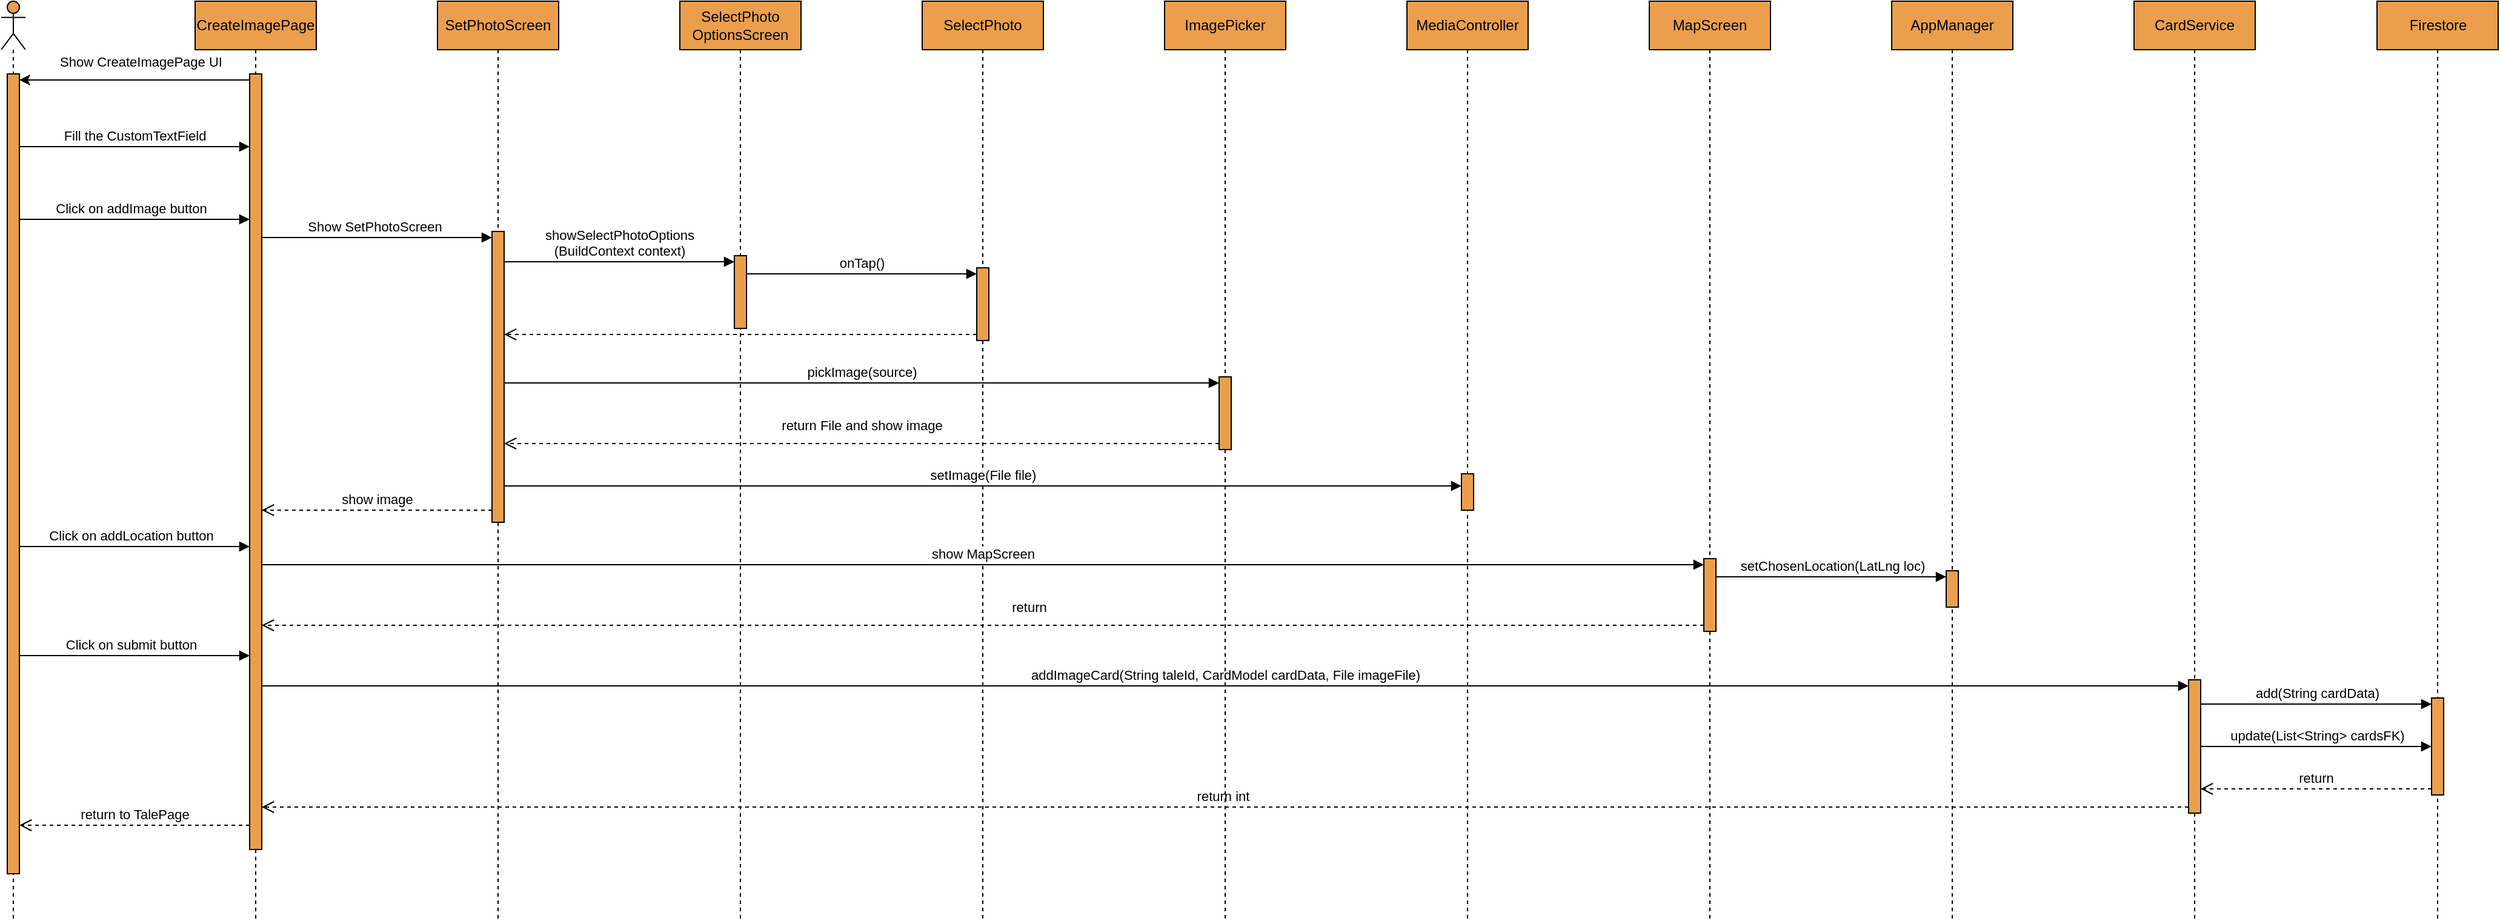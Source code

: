 <mxfile version="23.1.2" type="device">
  <diagram name="Page-1" id="2YBvvXClWsGukQMizWep">
    <mxGraphModel dx="3042" dy="1138" grid="1" gridSize="10" guides="1" tooltips="1" connect="1" arrows="1" fold="1" page="1" pageScale="1" pageWidth="850" pageHeight="1100" math="0" shadow="0">
      <root>
        <mxCell id="0" />
        <mxCell id="1" parent="0" />
        <mxCell id="d6PdUxiXUtCerdh0FuXw-1" value="" style="shape=umlLifeline;perimeter=lifelinePerimeter;whiteSpace=wrap;html=1;container=1;dropTarget=0;collapsible=0;recursiveResize=0;outlineConnect=0;portConstraint=eastwest;newEdgeStyle={&quot;curved&quot;:0,&quot;rounded&quot;:0};participant=umlActor;fillColor=#eb9f4c;" vertex="1" parent="1">
          <mxGeometry x="30" y="120" width="20" height="760" as="geometry" />
        </mxCell>
        <mxCell id="d6PdUxiXUtCerdh0FuXw-2" value="" style="html=1;points=[[0,0,0,0,5],[0,1,0,0,-5],[1,0,0,0,5],[1,1,0,0,-5]];perimeter=orthogonalPerimeter;outlineConnect=0;targetShapes=umlLifeline;portConstraint=eastwest;newEdgeStyle={&quot;curved&quot;:0,&quot;rounded&quot;:0};strokeColor=default;fillColor=#eb9f4c;" vertex="1" parent="d6PdUxiXUtCerdh0FuXw-1">
          <mxGeometry x="5" y="60" width="10" height="660" as="geometry" />
        </mxCell>
        <mxCell id="d6PdUxiXUtCerdh0FuXw-3" value="CreateImagePage" style="shape=umlLifeline;perimeter=lifelinePerimeter;whiteSpace=wrap;html=1;container=1;dropTarget=0;collapsible=0;recursiveResize=0;outlineConnect=0;portConstraint=eastwest;newEdgeStyle={&quot;curved&quot;:0,&quot;rounded&quot;:0};fillColor=#eb9f4c;" vertex="1" parent="1">
          <mxGeometry x="190" y="120" width="100" height="760" as="geometry" />
        </mxCell>
        <mxCell id="d6PdUxiXUtCerdh0FuXw-4" value="" style="html=1;points=[[0,0,0,0,5],[0,1,0,0,-5],[1,0,0,0,5],[1,1,0,0,-5]];perimeter=orthogonalPerimeter;outlineConnect=0;targetShapes=umlLifeline;portConstraint=eastwest;newEdgeStyle={&quot;curved&quot;:0,&quot;rounded&quot;:0};fillColor=#eb9f4c;" vertex="1" parent="d6PdUxiXUtCerdh0FuXw-3">
          <mxGeometry x="45" y="60" width="10" height="640" as="geometry" />
        </mxCell>
        <mxCell id="d6PdUxiXUtCerdh0FuXw-12" value="SelectPhoto&lt;br&gt;OptionsScreen" style="shape=umlLifeline;perimeter=lifelinePerimeter;whiteSpace=wrap;html=1;container=1;dropTarget=0;collapsible=0;recursiveResize=0;outlineConnect=0;portConstraint=eastwest;newEdgeStyle={&quot;curved&quot;:0,&quot;rounded&quot;:0};fillColor=#eb9f4c;" vertex="1" parent="1">
          <mxGeometry x="590" y="120" width="100" height="760" as="geometry" />
        </mxCell>
        <mxCell id="d6PdUxiXUtCerdh0FuXw-13" value="" style="html=1;points=[[0,0,0,0,5],[0,1,0,0,-5],[1,0,0,0,5],[1,1,0,0,-5]];perimeter=orthogonalPerimeter;outlineConnect=0;targetShapes=umlLifeline;portConstraint=eastwest;newEdgeStyle={&quot;curved&quot;:0,&quot;rounded&quot;:0};fillColor=#eb9f4c;" vertex="1" parent="d6PdUxiXUtCerdh0FuXw-12">
          <mxGeometry x="45" y="210" width="10" height="60" as="geometry" />
        </mxCell>
        <mxCell id="d6PdUxiXUtCerdh0FuXw-14" value="CardService" style="shape=umlLifeline;perimeter=lifelinePerimeter;whiteSpace=wrap;html=1;container=1;dropTarget=0;collapsible=0;recursiveResize=0;outlineConnect=0;portConstraint=eastwest;newEdgeStyle={&quot;curved&quot;:0,&quot;rounded&quot;:0};fillColor=#eb9f4c;" vertex="1" parent="1">
          <mxGeometry x="1790" y="120" width="100" height="760" as="geometry" />
        </mxCell>
        <mxCell id="d6PdUxiXUtCerdh0FuXw-15" value="Firestore" style="shape=umlLifeline;perimeter=lifelinePerimeter;whiteSpace=wrap;html=1;container=1;dropTarget=0;collapsible=0;recursiveResize=0;outlineConnect=0;portConstraint=eastwest;newEdgeStyle={&quot;curved&quot;:0,&quot;rounded&quot;:0};fillColor=#eb9f4c;" vertex="1" parent="1">
          <mxGeometry x="1990.5" y="120" width="100" height="760" as="geometry" />
        </mxCell>
        <mxCell id="d6PdUxiXUtCerdh0FuXw-32" value="" style="html=1;points=[[0,0,0,0,5],[0,1,0,0,-5],[1,0,0,0,5],[1,1,0,0,-5]];perimeter=orthogonalPerimeter;outlineConnect=0;targetShapes=umlLifeline;portConstraint=eastwest;newEdgeStyle={&quot;curved&quot;:0,&quot;rounded&quot;:0};fillColor=#eb9f4c;" vertex="1" parent="d6PdUxiXUtCerdh0FuXw-15">
          <mxGeometry x="45" y="575" width="10" height="80" as="geometry" />
        </mxCell>
        <mxCell id="d6PdUxiXUtCerdh0FuXw-16" style="edgeStyle=orthogonalEdgeStyle;rounded=0;orthogonalLoop=1;jettySize=auto;html=1;curved=0;exitX=0;exitY=0;exitDx=0;exitDy=5;exitPerimeter=0;entryX=1;entryY=0;entryDx=0;entryDy=5;entryPerimeter=0;" edge="1" parent="1" source="d6PdUxiXUtCerdh0FuXw-4" target="d6PdUxiXUtCerdh0FuXw-2">
          <mxGeometry relative="1" as="geometry" />
        </mxCell>
        <mxCell id="d6PdUxiXUtCerdh0FuXw-17" value="Show CreateImagePage UI" style="edgeLabel;html=1;align=center;verticalAlign=middle;resizable=0;points=[];" vertex="1" connectable="0" parent="d6PdUxiXUtCerdh0FuXw-16">
          <mxGeometry x="0.148" y="-1" relative="1" as="geometry">
            <mxPoint x="19" y="-14" as="offset" />
          </mxGeometry>
        </mxCell>
        <mxCell id="d6PdUxiXUtCerdh0FuXw-20" value="Fill the CustomTextField" style="html=1;verticalAlign=bottom;endArrow=block;curved=0;rounded=0;" edge="1" parent="1" source="d6PdUxiXUtCerdh0FuXw-2" target="d6PdUxiXUtCerdh0FuXw-4">
          <mxGeometry relative="1" as="geometry">
            <mxPoint x="45" y="240" as="sourcePoint" />
            <mxPoint x="435" y="240" as="targetPoint" />
            <Array as="points">
              <mxPoint x="200" y="240" />
            </Array>
            <mxPoint as="offset" />
          </mxGeometry>
        </mxCell>
        <mxCell id="d6PdUxiXUtCerdh0FuXw-28" value="addImageCard(String taleId, CardModel cardData, File imageFile)" style="html=1;verticalAlign=bottom;endArrow=block;curved=0;rounded=0;entryX=0;entryY=0;entryDx=0;entryDy=5;entryPerimeter=0;" edge="1" parent="1" target="d6PdUxiXUtCerdh0FuXw-29" source="d6PdUxiXUtCerdh0FuXw-4">
          <mxGeometry relative="1" as="geometry">
            <mxPoint x="245" y="670" as="sourcePoint" />
            <mxPoint x="435" y="670" as="targetPoint" />
          </mxGeometry>
        </mxCell>
        <mxCell id="d6PdUxiXUtCerdh0FuXw-29" value="" style="html=1;points=[[0,0,0,0,5],[0,1,0,0,-5],[1,0,0,0,5],[1,1,0,0,-5]];perimeter=orthogonalPerimeter;outlineConnect=0;targetShapes=umlLifeline;portConstraint=eastwest;newEdgeStyle={&quot;curved&quot;:0,&quot;rounded&quot;:0};fillColor=#eb9f4c;" vertex="1" parent="1">
          <mxGeometry x="1835" y="680" width="10" height="110" as="geometry" />
        </mxCell>
        <mxCell id="d6PdUxiXUtCerdh0FuXw-31" value="return&amp;nbsp;int" style="html=1;verticalAlign=bottom;endArrow=open;dashed=1;endSize=8;curved=0;rounded=0;exitX=0;exitY=1;exitDx=0;exitDy=-5;exitPerimeter=0;" edge="1" parent="1" source="d6PdUxiXUtCerdh0FuXw-29" target="d6PdUxiXUtCerdh0FuXw-4">
          <mxGeometry x="0.002" relative="1" as="geometry">
            <mxPoint x="245" y="770" as="targetPoint" />
            <mxPoint x="635" y="770" as="sourcePoint" />
            <mxPoint as="offset" />
          </mxGeometry>
        </mxCell>
        <mxCell id="d6PdUxiXUtCerdh0FuXw-33" value="add(String cardData)" style="html=1;verticalAlign=bottom;endArrow=block;curved=0;rounded=0;entryX=0;entryY=0;entryDx=0;entryDy=5;entryPerimeter=0;" edge="1" parent="1" source="d6PdUxiXUtCerdh0FuXw-29" target="d6PdUxiXUtCerdh0FuXw-32">
          <mxGeometry relative="1" as="geometry">
            <mxPoint x="1845.5" y="690" as="sourcePoint" />
            <mxPoint x="2035.5" y="690" as="targetPoint" />
            <mxPoint as="offset" />
          </mxGeometry>
        </mxCell>
        <mxCell id="d6PdUxiXUtCerdh0FuXw-34" value="return" style="html=1;verticalAlign=bottom;endArrow=open;dashed=1;endSize=8;curved=0;rounded=0;" edge="1" parent="1">
          <mxGeometry x="0.002" relative="1" as="geometry">
            <mxPoint x="1845" y="770" as="targetPoint" />
            <mxPoint x="2035.5" y="770" as="sourcePoint" />
            <mxPoint as="offset" />
          </mxGeometry>
        </mxCell>
        <mxCell id="d6PdUxiXUtCerdh0FuXw-35" value="SelectPhoto" style="shape=umlLifeline;perimeter=lifelinePerimeter;whiteSpace=wrap;html=1;container=1;dropTarget=0;collapsible=0;recursiveResize=0;outlineConnect=0;portConstraint=eastwest;newEdgeStyle={&quot;curved&quot;:0,&quot;rounded&quot;:0};fillColor=#eb9f4c;" vertex="1" parent="1">
          <mxGeometry x="790" y="120" width="100" height="760" as="geometry" />
        </mxCell>
        <mxCell id="d6PdUxiXUtCerdh0FuXw-43" value="" style="html=1;points=[[0,0,0,0,5],[0,1,0,0,-5],[1,0,0,0,5],[1,1,0,0,-5]];perimeter=orthogonalPerimeter;outlineConnect=0;targetShapes=umlLifeline;portConstraint=eastwest;newEdgeStyle={&quot;curved&quot;:0,&quot;rounded&quot;:0};fillColor=#eb9f4c;" vertex="1" parent="d6PdUxiXUtCerdh0FuXw-35">
          <mxGeometry x="45" y="220" width="10" height="60" as="geometry" />
        </mxCell>
        <mxCell id="d6PdUxiXUtCerdh0FuXw-39" value="Click on addImage button" style="html=1;verticalAlign=bottom;endArrow=block;curved=0;rounded=0;" edge="1" parent="1" source="d6PdUxiXUtCerdh0FuXw-2" target="d6PdUxiXUtCerdh0FuXw-4">
          <mxGeometry x="-0.027" relative="1" as="geometry">
            <mxPoint x="50" y="300" as="sourcePoint" />
            <mxPoint x="240" y="300" as="targetPoint" />
            <Array as="points">
              <mxPoint x="215" y="300" />
            </Array>
            <mxPoint as="offset" />
          </mxGeometry>
        </mxCell>
        <mxCell id="d6PdUxiXUtCerdh0FuXw-42" value="showSelectPhotoOptions&lt;br&gt;(BuildContext context)" style="html=1;verticalAlign=bottom;endArrow=block;curved=0;rounded=0;entryX=0;entryY=0;entryDx=0;entryDy=5;entryPerimeter=0;" edge="1" parent="1" source="d6PdUxiXUtCerdh0FuXw-47" target="d6PdUxiXUtCerdh0FuXw-13">
          <mxGeometry relative="1" as="geometry">
            <mxPoint x="255" y="330" as="sourcePoint" />
            <mxPoint x="445" y="330" as="targetPoint" />
            <mxPoint as="offset" />
          </mxGeometry>
        </mxCell>
        <mxCell id="d6PdUxiXUtCerdh0FuXw-44" value="onTap()" style="html=1;verticalAlign=bottom;endArrow=block;curved=0;rounded=0;entryX=0;entryY=0;entryDx=0;entryDy=5;entryPerimeter=0;" edge="1" parent="1" source="d6PdUxiXUtCerdh0FuXw-13" target="d6PdUxiXUtCerdh0FuXw-43">
          <mxGeometry x="0.002" relative="1" as="geometry">
            <mxPoint x="645" y="340" as="sourcePoint" />
            <mxPoint x="835" y="340" as="targetPoint" />
            <mxPoint as="offset" />
          </mxGeometry>
        </mxCell>
        <mxCell id="d6PdUxiXUtCerdh0FuXw-45" value="SetPhotoScreen" style="shape=umlLifeline;perimeter=lifelinePerimeter;whiteSpace=wrap;html=1;container=1;dropTarget=0;collapsible=0;recursiveResize=0;outlineConnect=0;portConstraint=eastwest;newEdgeStyle={&quot;curved&quot;:0,&quot;rounded&quot;:0};fillColor=#eb9f4c;" vertex="1" parent="1">
          <mxGeometry x="390" y="120" width="100" height="760" as="geometry" />
        </mxCell>
        <mxCell id="d6PdUxiXUtCerdh0FuXw-48" value="MediaController" style="shape=umlLifeline;perimeter=lifelinePerimeter;whiteSpace=wrap;html=1;container=1;dropTarget=0;collapsible=0;recursiveResize=0;outlineConnect=0;portConstraint=eastwest;newEdgeStyle={&quot;curved&quot;:0,&quot;rounded&quot;:0};fillColor=#eb9f4c;" vertex="1" parent="1">
          <mxGeometry x="1190" y="120" width="100" height="760" as="geometry" />
        </mxCell>
        <mxCell id="d6PdUxiXUtCerdh0FuXw-60" value="" style="html=1;points=[[0,0,0,0,5],[0,1,0,0,-5],[1,0,0,0,5],[1,1,0,0,-5]];perimeter=orthogonalPerimeter;outlineConnect=0;targetShapes=umlLifeline;portConstraint=eastwest;newEdgeStyle={&quot;curved&quot;:0,&quot;rounded&quot;:0};fillColor=#eb9f4c;" vertex="1" parent="d6PdUxiXUtCerdh0FuXw-48">
          <mxGeometry x="45" y="390" width="10" height="30" as="geometry" />
        </mxCell>
        <mxCell id="d6PdUxiXUtCerdh0FuXw-47" value="" style="html=1;points=[[0,0,0,0,5],[0,1,0,0,-5],[1,0,0,0,5],[1,1,0,0,-5]];perimeter=orthogonalPerimeter;outlineConnect=0;targetShapes=umlLifeline;portConstraint=eastwest;newEdgeStyle={&quot;curved&quot;:0,&quot;rounded&quot;:0};fillColor=#eb9f4c;" vertex="1" parent="1">
          <mxGeometry x="435" y="310" width="10" height="240" as="geometry" />
        </mxCell>
        <mxCell id="d6PdUxiXUtCerdh0FuXw-52" value="ImagePicker" style="shape=umlLifeline;perimeter=lifelinePerimeter;whiteSpace=wrap;html=1;container=1;dropTarget=0;collapsible=0;recursiveResize=0;outlineConnect=0;portConstraint=eastwest;newEdgeStyle={&quot;curved&quot;:0,&quot;rounded&quot;:0};fillColor=#eb9f4c;" vertex="1" parent="1">
          <mxGeometry x="990" y="120" width="100" height="760" as="geometry" />
        </mxCell>
        <mxCell id="d6PdUxiXUtCerdh0FuXw-56" value="" style="html=1;points=[[0,0,0,0,5],[0,1,0,0,-5],[1,0,0,0,5],[1,1,0,0,-5]];perimeter=orthogonalPerimeter;outlineConnect=0;targetShapes=umlLifeline;portConstraint=eastwest;newEdgeStyle={&quot;curved&quot;:0,&quot;rounded&quot;:0};fillColor=#eb9f4c;" vertex="1" parent="d6PdUxiXUtCerdh0FuXw-52">
          <mxGeometry x="45" y="310" width="10" height="60" as="geometry" />
        </mxCell>
        <mxCell id="d6PdUxiXUtCerdh0FuXw-54" value="" style="html=1;verticalAlign=bottom;endArrow=open;dashed=1;endSize=8;curved=0;rounded=0;exitX=0;exitY=1;exitDx=0;exitDy=-5;exitPerimeter=0;" edge="1" parent="1" source="d6PdUxiXUtCerdh0FuXw-43" target="d6PdUxiXUtCerdh0FuXw-47">
          <mxGeometry x="-0.002" relative="1" as="geometry">
            <mxPoint x="455" y="640" as="targetPoint" />
            <mxPoint x="645" y="640" as="sourcePoint" />
            <mxPoint as="offset" />
          </mxGeometry>
        </mxCell>
        <mxCell id="d6PdUxiXUtCerdh0FuXw-57" value="pickImage(source)" style="html=1;verticalAlign=bottom;endArrow=block;curved=0;rounded=0;entryX=0;entryY=0;entryDx=0;entryDy=5;entryPerimeter=0;" edge="1" parent="1" source="d6PdUxiXUtCerdh0FuXw-47" target="d6PdUxiXUtCerdh0FuXw-56">
          <mxGeometry relative="1" as="geometry">
            <mxPoint x="455" y="345" as="sourcePoint" />
            <mxPoint x="645" y="345" as="targetPoint" />
            <mxPoint as="offset" />
          </mxGeometry>
        </mxCell>
        <mxCell id="d6PdUxiXUtCerdh0FuXw-58" value="" style="html=1;verticalAlign=bottom;endArrow=open;dashed=1;endSize=8;curved=0;rounded=0;exitX=0;exitY=1;exitDx=0;exitDy=-5;exitPerimeter=0;" edge="1" parent="1" source="d6PdUxiXUtCerdh0FuXw-56" target="d6PdUxiXUtCerdh0FuXw-47">
          <mxGeometry x="-0.002" relative="1" as="geometry">
            <mxPoint x="455" y="405" as="targetPoint" />
            <mxPoint x="845" y="405" as="sourcePoint" />
            <mxPoint as="offset" />
          </mxGeometry>
        </mxCell>
        <mxCell id="d6PdUxiXUtCerdh0FuXw-59" value="return File and show image" style="edgeLabel;html=1;align=center;verticalAlign=middle;resizable=0;points=[];" vertex="1" connectable="0" parent="d6PdUxiXUtCerdh0FuXw-58">
          <mxGeometry x="-0.126" y="-2" relative="1" as="geometry">
            <mxPoint x="-37" y="-13" as="offset" />
          </mxGeometry>
        </mxCell>
        <mxCell id="d6PdUxiXUtCerdh0FuXw-61" value="setImage(File file)" style="html=1;verticalAlign=bottom;endArrow=block;curved=0;rounded=0;entryX=0;entryY=0;entryDx=0;entryDy=5;entryPerimeter=0;" edge="1" parent="1">
          <mxGeometry relative="1" as="geometry">
            <mxPoint x="445" y="520" as="sourcePoint" />
            <mxPoint x="1235" y="520" as="targetPoint" />
            <mxPoint as="offset" />
          </mxGeometry>
        </mxCell>
        <mxCell id="d6PdUxiXUtCerdh0FuXw-62" value="show image" style="html=1;verticalAlign=bottom;endArrow=open;dashed=1;endSize=8;curved=0;rounded=0;" edge="1" parent="1">
          <mxGeometry x="-0.002" relative="1" as="geometry">
            <mxPoint x="245" y="540" as="targetPoint" />
            <mxPoint x="435" y="540" as="sourcePoint" />
            <mxPoint as="offset" />
          </mxGeometry>
        </mxCell>
        <mxCell id="d6PdUxiXUtCerdh0FuXw-64" value="return to TalePage" style="html=1;verticalAlign=bottom;endArrow=open;dashed=1;endSize=8;curved=0;rounded=0;" edge="1" parent="1">
          <mxGeometry x="0.002" relative="1" as="geometry">
            <mxPoint x="45" y="800" as="targetPoint" />
            <mxPoint x="235" y="800" as="sourcePoint" />
            <mxPoint as="offset" />
          </mxGeometry>
        </mxCell>
        <mxCell id="d6PdUxiXUtCerdh0FuXw-68" value="MapScreen" style="shape=umlLifeline;perimeter=lifelinePerimeter;whiteSpace=wrap;html=1;container=1;dropTarget=0;collapsible=0;recursiveResize=0;outlineConnect=0;portConstraint=eastwest;newEdgeStyle={&quot;curved&quot;:0,&quot;rounded&quot;:0};fillColor=#eb9f4c;" vertex="1" parent="1">
          <mxGeometry x="1390" y="120" width="100" height="760" as="geometry" />
        </mxCell>
        <mxCell id="d6PdUxiXUtCerdh0FuXw-76" value="" style="html=1;points=[[0,0,0,0,5],[0,1,0,0,-5],[1,0,0,0,5],[1,1,0,0,-5]];perimeter=orthogonalPerimeter;outlineConnect=0;targetShapes=umlLifeline;portConstraint=eastwest;newEdgeStyle={&quot;curved&quot;:0,&quot;rounded&quot;:0};fillColor=#eb9f4c;" vertex="1" parent="d6PdUxiXUtCerdh0FuXw-68">
          <mxGeometry x="45" y="460" width="10" height="60" as="geometry" />
        </mxCell>
        <mxCell id="d6PdUxiXUtCerdh0FuXw-69" value="Show SetPhotoScreen" style="html=1;verticalAlign=bottom;endArrow=block;curved=0;rounded=0;entryX=0;entryY=0;entryDx=0;entryDy=5;entryPerimeter=0;" edge="1" parent="1" source="d6PdUxiXUtCerdh0FuXw-4" target="d6PdUxiXUtCerdh0FuXw-47">
          <mxGeometry x="-0.027" relative="1" as="geometry">
            <mxPoint x="250" y="320" as="sourcePoint" />
            <mxPoint x="435" y="320" as="targetPoint" />
            <Array as="points">
              <mxPoint x="415" y="315" />
            </Array>
            <mxPoint as="offset" />
          </mxGeometry>
        </mxCell>
        <mxCell id="d6PdUxiXUtCerdh0FuXw-74" value="Click on addLocation button" style="html=1;verticalAlign=bottom;endArrow=block;curved=0;rounded=0;" edge="1" parent="1" source="d6PdUxiXUtCerdh0FuXw-2">
          <mxGeometry x="-0.027" relative="1" as="geometry">
            <mxPoint x="50" y="570" as="sourcePoint" />
            <mxPoint x="235" y="570" as="targetPoint" />
            <Array as="points">
              <mxPoint x="215" y="570" />
            </Array>
            <mxPoint as="offset" />
          </mxGeometry>
        </mxCell>
        <mxCell id="d6PdUxiXUtCerdh0FuXw-75" value="show MapScreen" style="html=1;verticalAlign=bottom;endArrow=block;curved=0;rounded=0;entryX=0;entryY=0;entryDx=0;entryDy=5;entryPerimeter=0;" edge="1" parent="1" source="d6PdUxiXUtCerdh0FuXw-4" target="d6PdUxiXUtCerdh0FuXw-76">
          <mxGeometry relative="1" as="geometry">
            <mxPoint x="455" y="530" as="sourcePoint" />
            <mxPoint x="1380" y="590" as="targetPoint" />
            <mxPoint as="offset" />
          </mxGeometry>
        </mxCell>
        <mxCell id="d6PdUxiXUtCerdh0FuXw-82" value="AppManager" style="shape=umlLifeline;perimeter=lifelinePerimeter;whiteSpace=wrap;html=1;container=1;dropTarget=0;collapsible=0;recursiveResize=0;outlineConnect=0;portConstraint=eastwest;newEdgeStyle={&quot;curved&quot;:0,&quot;rounded&quot;:0};fillColor=#eb9f4c;" vertex="1" parent="1">
          <mxGeometry x="1590" y="120" width="100" height="760" as="geometry" />
        </mxCell>
        <mxCell id="d6PdUxiXUtCerdh0FuXw-83" value="" style="html=1;points=[[0,0,0,0,5],[0,1,0,0,-5],[1,0,0,0,5],[1,1,0,0,-5]];perimeter=orthogonalPerimeter;outlineConnect=0;targetShapes=umlLifeline;portConstraint=eastwest;newEdgeStyle={&quot;curved&quot;:0,&quot;rounded&quot;:0};fillColor=#eb9f4c;" vertex="1" parent="d6PdUxiXUtCerdh0FuXw-82">
          <mxGeometry x="45" y="470" width="10" height="30" as="geometry" />
        </mxCell>
        <mxCell id="d6PdUxiXUtCerdh0FuXw-84" value="setChosenLocation(LatLng loc)" style="html=1;verticalAlign=bottom;endArrow=block;curved=0;rounded=0;entryX=0;entryY=0;entryDx=0;entryDy=5;entryPerimeter=0;" edge="1" parent="1" source="d6PdUxiXUtCerdh0FuXw-76" target="d6PdUxiXUtCerdh0FuXw-83">
          <mxGeometry x="0.005" relative="1" as="geometry">
            <mxPoint x="1450" y="600" as="sourcePoint" />
            <mxPoint x="1640" y="600" as="targetPoint" />
            <mxPoint as="offset" />
          </mxGeometry>
        </mxCell>
        <mxCell id="d6PdUxiXUtCerdh0FuXw-85" value="" style="html=1;verticalAlign=bottom;endArrow=open;dashed=1;endSize=8;curved=0;rounded=0;exitX=0;exitY=1;exitDx=0;exitDy=-5;exitPerimeter=0;" edge="1" parent="1" source="d6PdUxiXUtCerdh0FuXw-76" target="d6PdUxiXUtCerdh0FuXw-4">
          <mxGeometry x="-0.002" relative="1" as="geometry">
            <mxPoint x="455" y="495" as="targetPoint" />
            <mxPoint x="1045" y="495" as="sourcePoint" />
            <mxPoint as="offset" />
          </mxGeometry>
        </mxCell>
        <mxCell id="d6PdUxiXUtCerdh0FuXw-86" value="return" style="edgeLabel;html=1;align=center;verticalAlign=middle;resizable=0;points=[];" vertex="1" connectable="0" parent="d6PdUxiXUtCerdh0FuXw-85">
          <mxGeometry x="-0.126" y="-2" relative="1" as="geometry">
            <mxPoint x="-37" y="-13" as="offset" />
          </mxGeometry>
        </mxCell>
        <mxCell id="d6PdUxiXUtCerdh0FuXw-87" value="Click on submit button" style="html=1;verticalAlign=bottom;endArrow=block;curved=0;rounded=0;" edge="1" parent="1" source="d6PdUxiXUtCerdh0FuXw-2" target="d6PdUxiXUtCerdh0FuXw-4">
          <mxGeometry x="-0.027" relative="1" as="geometry">
            <mxPoint x="50" y="660" as="sourcePoint" />
            <mxPoint x="235" y="660" as="targetPoint" />
            <Array as="points">
              <mxPoint x="215" y="660" />
            </Array>
            <mxPoint as="offset" />
          </mxGeometry>
        </mxCell>
        <mxCell id="d6PdUxiXUtCerdh0FuXw-88" value="update(List&amp;lt;String&amp;gt; cardsFK)" style="html=1;verticalAlign=bottom;endArrow=block;curved=0;rounded=0;" edge="1" parent="1" source="d6PdUxiXUtCerdh0FuXw-29" target="d6PdUxiXUtCerdh0FuXw-32">
          <mxGeometry relative="1" as="geometry">
            <mxPoint x="1845" y="730" as="sourcePoint" />
            <mxPoint x="2036" y="730" as="targetPoint" />
            <mxPoint as="offset" />
          </mxGeometry>
        </mxCell>
      </root>
    </mxGraphModel>
  </diagram>
</mxfile>
